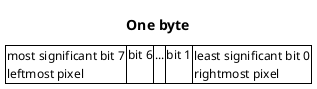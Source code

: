 ' Using <U+002E>.. for three dots / ellipsis, els it would be a dotted line

@startuml bitmap_data_onebyte
salt
title One byte
{#
 { most significant bit 7
 leftmost pixel } | bit 6 | <U+002E>.. | bit 1 | { least significant bit 0
 rightmost pixel }
}
@enduml

@startuml bitmap_data_onescene
salt
title One scene
{#
 byte 0 == 8 pixel | byte 11 == 8 pixel | byte 22 == 8 pixel | <U+002E>..
 byte 1 ...        | byte 12 ...        | byte 23 ...        | <U+002E>..
 byte 2 ...        | byte 13 ...        | byte 24 ...        | <U+002E>..
 byte 3 ...        | byte 14 ...        | byte 25 ...        | <U+002E>..
 byte 4 ...        | byte 15 ...        | byte 26 ...        | <U+002E>..
 byte 5 ...        | byte 16 ...        | byte 27 ...        | <U+002E>..
 byte 6 ...        | byte 17 ...        | byte 28 ...        | <U+002E>..
 byte 7 ...        | byte 18 ...        | byte 29 ...        | <U+002E>..
 byte 8 ...        | byte 19 ...        | byte 30 ...        | <U+002E>..
 byte 9 ...        | byte 20 ...        | byte 31 ...        | <U+002E>..
 byte 10 ...       | byte 21 ...        | byte 32 ...        | <U+002E>..
}
@enduml

@startuml  bitmap_data_all
salt
title Complete bitmap data
{#
 scene 0 == x bytes | <U+002E>.. | scene n == z bytes
}
@enduml
